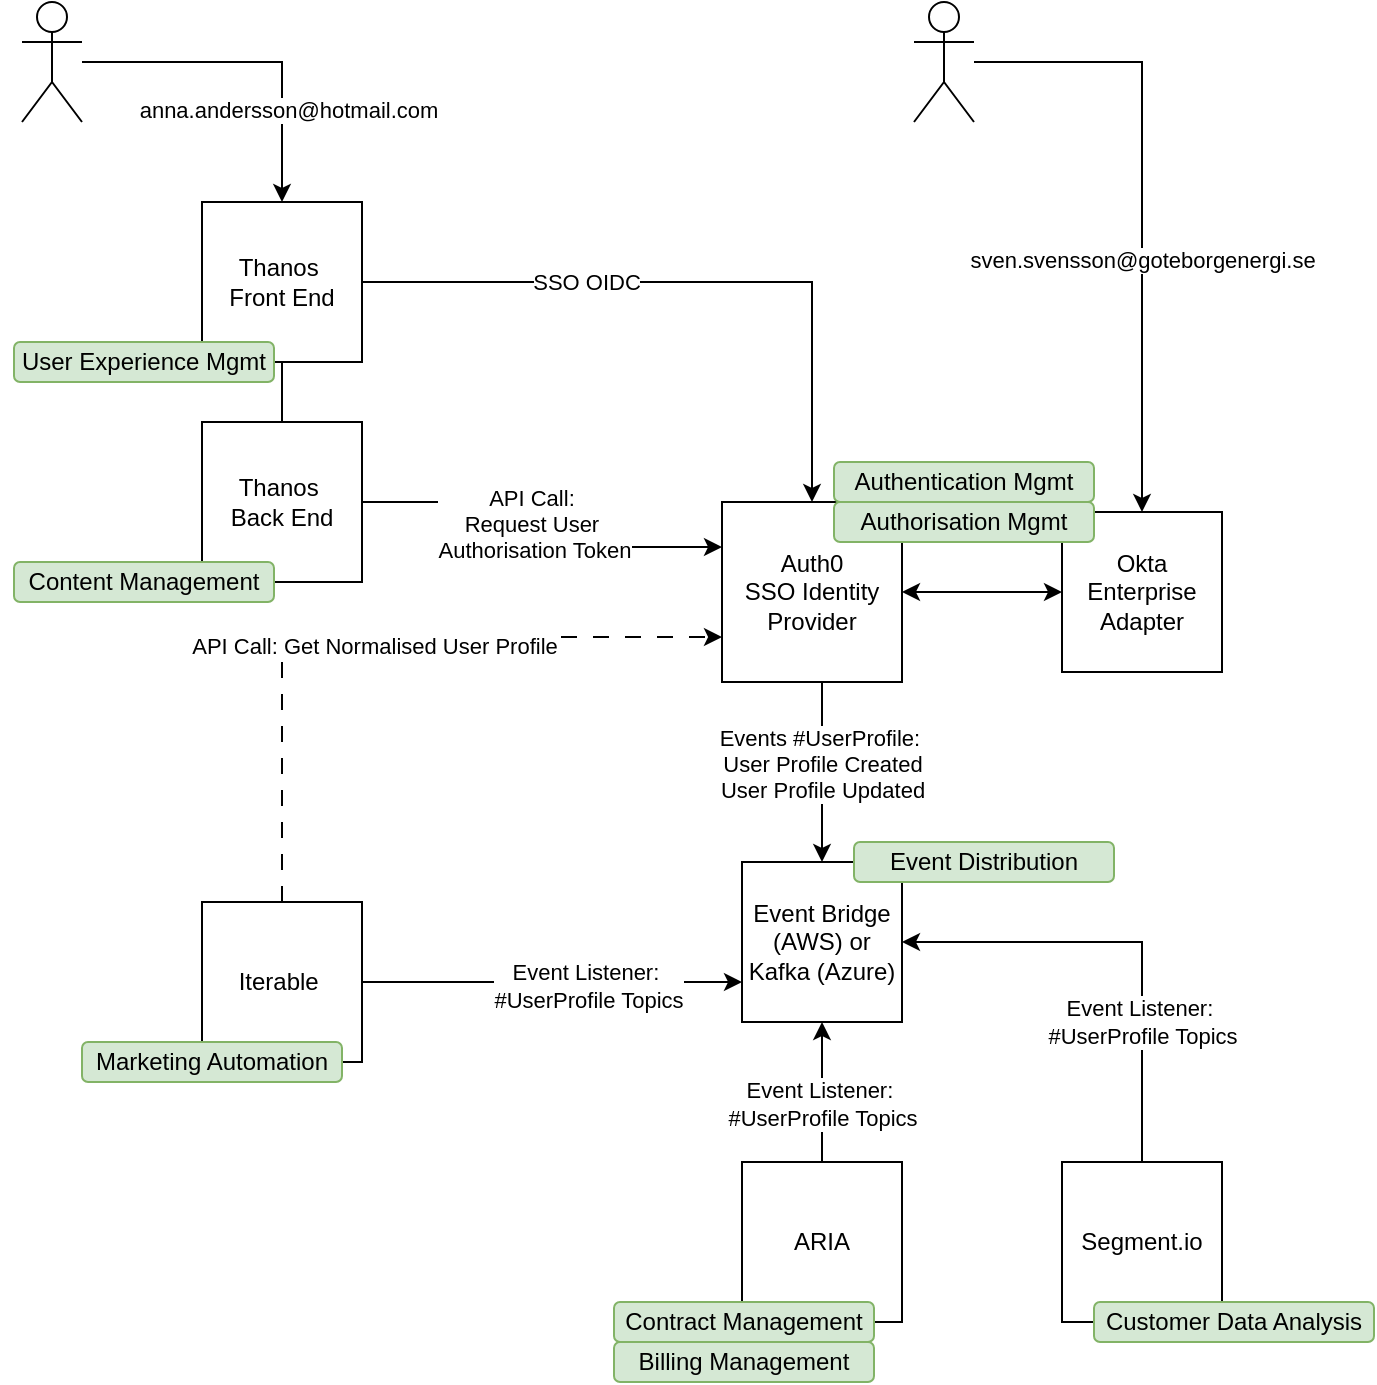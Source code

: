 <mxfile version="24.7.17" pages="2">
  <diagram name="Page-1" id="O89ovXxCNjjIfcfjvDJy">
    <mxGraphModel dx="1032" dy="750" grid="1" gridSize="10" guides="1" tooltips="1" connect="1" arrows="1" fold="1" page="1" pageScale="1" pageWidth="827" pageHeight="1169" math="0" shadow="0">
      <root>
        <mxCell id="0" />
        <mxCell id="1" parent="0" />
        <mxCell id="ih_PP5bFMo47PAL6C7FW-3" style="edgeStyle=orthogonalEdgeStyle;rounded=0;orthogonalLoop=1;jettySize=auto;html=1;exitX=1;exitY=0.5;exitDx=0;exitDy=0;entryX=0.5;entryY=0;entryDx=0;entryDy=0;strokeColor=#000000;" edge="1" parent="1" source="ih_PP5bFMo47PAL6C7FW-5" target="ih_PP5bFMo47PAL6C7FW-8">
          <mxGeometry relative="1" as="geometry" />
        </mxCell>
        <mxCell id="ih_PP5bFMo47PAL6C7FW-4" value="SSO OIDC" style="edgeLabel;html=1;align=center;verticalAlign=middle;resizable=0;points=[];" vertex="1" connectable="0" parent="ih_PP5bFMo47PAL6C7FW-3">
          <mxGeometry x="-0.333" relative="1" as="geometry">
            <mxPoint as="offset" />
          </mxGeometry>
        </mxCell>
        <mxCell id="ih_PP5bFMo47PAL6C7FW-5" value="Thanos&amp;nbsp;&lt;div&gt;Front End&lt;/div&gt;" style="whiteSpace=wrap;html=1;aspect=fixed;strokeColor=#000000;" vertex="1" parent="1">
          <mxGeometry x="204" y="190" width="80" height="80" as="geometry" />
        </mxCell>
        <mxCell id="ih_PP5bFMo47PAL6C7FW-6" style="edgeStyle=orthogonalEdgeStyle;rounded=0;orthogonalLoop=1;jettySize=auto;html=1;entryX=0.5;entryY=0;entryDx=0;entryDy=0;strokeColor=#000000;" edge="1" parent="1" source="ih_PP5bFMo47PAL6C7FW-8" target="ih_PP5bFMo47PAL6C7FW-19">
          <mxGeometry relative="1" as="geometry">
            <Array as="points">
              <mxPoint x="514" y="480" />
              <mxPoint x="514" y="480" />
            </Array>
          </mxGeometry>
        </mxCell>
        <mxCell id="ih_PP5bFMo47PAL6C7FW-7" value="Events #UserProfile:&amp;nbsp;&lt;div&gt;User Profile Created&lt;div&gt;User Profile Updated&lt;/div&gt;&lt;/div&gt;" style="edgeLabel;html=1;align=center;verticalAlign=middle;resizable=0;points=[];" vertex="1" connectable="0" parent="ih_PP5bFMo47PAL6C7FW-6">
          <mxGeometry x="-0.478" y="-2" relative="1" as="geometry">
            <mxPoint x="2" y="17" as="offset" />
          </mxGeometry>
        </mxCell>
        <mxCell id="ih_PP5bFMo47PAL6C7FW-8" value="Auth0&lt;div&gt;SSO Identity Provider&lt;/div&gt;" style="whiteSpace=wrap;html=1;aspect=fixed;strokeColor=#000000;" vertex="1" parent="1">
          <mxGeometry x="464" y="340" width="90" height="90" as="geometry" />
        </mxCell>
        <mxCell id="ih_PP5bFMo47PAL6C7FW-9" value="ARIA" style="whiteSpace=wrap;html=1;aspect=fixed;strokeColor=#000000;" vertex="1" parent="1">
          <mxGeometry x="474" y="670" width="80" height="80" as="geometry" />
        </mxCell>
        <mxCell id="ih_PP5bFMo47PAL6C7FW-10" style="edgeStyle=orthogonalEdgeStyle;rounded=0;orthogonalLoop=1;jettySize=auto;html=1;exitX=0.5;exitY=0;exitDx=0;exitDy=0;strokeColor=#000000;dashed=1;dashPattern=8 8;entryX=0;entryY=0.75;entryDx=0;entryDy=0;" edge="1" parent="1" source="ih_PP5bFMo47PAL6C7FW-14" target="ih_PP5bFMo47PAL6C7FW-8">
          <mxGeometry relative="1" as="geometry">
            <Array as="points">
              <mxPoint x="244" y="408" />
            </Array>
          </mxGeometry>
        </mxCell>
        <mxCell id="ih_PP5bFMo47PAL6C7FW-11" value="API Call: Get Normalised User Profile" style="edgeLabel;html=1;align=center;verticalAlign=middle;resizable=0;points=[];" vertex="1" connectable="0" parent="ih_PP5bFMo47PAL6C7FW-10">
          <mxGeometry x="0.011" y="-4" relative="1" as="geometry">
            <mxPoint as="offset" />
          </mxGeometry>
        </mxCell>
        <mxCell id="ih_PP5bFMo47PAL6C7FW-12" style="edgeStyle=orthogonalEdgeStyle;rounded=0;orthogonalLoop=1;jettySize=auto;html=1;exitX=1;exitY=0.5;exitDx=0;exitDy=0;entryX=0;entryY=0.75;entryDx=0;entryDy=0;strokeColor=#000000;" edge="1" parent="1" source="ih_PP5bFMo47PAL6C7FW-14" target="ih_PP5bFMo47PAL6C7FW-19">
          <mxGeometry relative="1" as="geometry" />
        </mxCell>
        <mxCell id="ih_PP5bFMo47PAL6C7FW-13" value="Event Listener:&amp;nbsp;&lt;div&gt;#UserProfile Topics&lt;/div&gt;" style="edgeLabel;html=1;align=center;verticalAlign=middle;resizable=0;points=[];" vertex="1" connectable="0" parent="ih_PP5bFMo47PAL6C7FW-12">
          <mxGeometry x="0.19" y="-2" relative="1" as="geometry">
            <mxPoint as="offset" />
          </mxGeometry>
        </mxCell>
        <mxCell id="ih_PP5bFMo47PAL6C7FW-14" value="&lt;div&gt;Iterable&amp;nbsp;&lt;/div&gt;" style="whiteSpace=wrap;html=1;aspect=fixed;strokeColor=#000000;" vertex="1" parent="1">
          <mxGeometry x="204" y="540" width="80" height="80" as="geometry" />
        </mxCell>
        <mxCell id="ih_PP5bFMo47PAL6C7FW-15" style="edgeStyle=orthogonalEdgeStyle;rounded=0;orthogonalLoop=1;jettySize=auto;html=1;entryX=0.5;entryY=0;entryDx=0;entryDy=0;strokeColor=#000000;" edge="1" parent="1" source="ih_PP5bFMo47PAL6C7FW-17" target="ih_PP5bFMo47PAL6C7FW-5">
          <mxGeometry relative="1" as="geometry" />
        </mxCell>
        <mxCell id="ih_PP5bFMo47PAL6C7FW-16" value="anna.andersson@hotmail.com" style="edgeLabel;html=1;align=center;verticalAlign=middle;resizable=0;points=[];" vertex="1" connectable="0" parent="ih_PP5bFMo47PAL6C7FW-15">
          <mxGeometry x="0.45" y="3" relative="1" as="geometry">
            <mxPoint as="offset" />
          </mxGeometry>
        </mxCell>
        <mxCell id="ih_PP5bFMo47PAL6C7FW-17" value="&lt;font color=&quot;#ffffff&quot;&gt;B2C User&lt;/font&gt;" style="shape=umlActor;verticalLabelPosition=bottom;verticalAlign=top;html=1;outlineConnect=0;strokeColor=#000000;" vertex="1" parent="1">
          <mxGeometry x="114" y="90" width="30" height="60" as="geometry" />
        </mxCell>
        <mxCell id="ih_PP5bFMo47PAL6C7FW-18" value="Segment.io" style="whiteSpace=wrap;html=1;aspect=fixed;strokeColor=#000000;" vertex="1" parent="1">
          <mxGeometry x="634" y="670" width="80" height="80" as="geometry" />
        </mxCell>
        <mxCell id="ih_PP5bFMo47PAL6C7FW-19" value="Event Bridge (AWS) or Kafka (Azure)" style="whiteSpace=wrap;html=1;aspect=fixed;strokeColor=#000000;" vertex="1" parent="1">
          <mxGeometry x="474" y="520" width="80" height="80" as="geometry" />
        </mxCell>
        <mxCell id="ih_PP5bFMo47PAL6C7FW-20" style="edgeStyle=orthogonalEdgeStyle;rounded=0;orthogonalLoop=1;jettySize=auto;html=1;exitX=0.5;exitY=0;exitDx=0;exitDy=0;entryX=1;entryY=0.5;entryDx=0;entryDy=0;strokeColor=#000000;" edge="1" parent="1" source="ih_PP5bFMo47PAL6C7FW-18" target="ih_PP5bFMo47PAL6C7FW-19">
          <mxGeometry relative="1" as="geometry">
            <mxPoint x="674" y="579.5" as="sourcePoint" />
            <mxPoint x="864" y="579.5" as="targetPoint" />
          </mxGeometry>
        </mxCell>
        <mxCell id="ih_PP5bFMo47PAL6C7FW-21" value="Event Listener:&amp;nbsp;&lt;div&gt;#UserProfile Topics&lt;/div&gt;" style="edgeLabel;html=1;align=center;verticalAlign=middle;resizable=0;points=[];" vertex="1" connectable="0" parent="ih_PP5bFMo47PAL6C7FW-20">
          <mxGeometry x="0.19" y="-2" relative="1" as="geometry">
            <mxPoint x="27" y="42" as="offset" />
          </mxGeometry>
        </mxCell>
        <mxCell id="ih_PP5bFMo47PAL6C7FW-22" style="edgeStyle=orthogonalEdgeStyle;rounded=0;orthogonalLoop=1;jettySize=auto;html=1;entryX=0.5;entryY=1;entryDx=0;entryDy=0;strokeColor=#000000;exitX=0.5;exitY=0;exitDx=0;exitDy=0;" edge="1" parent="1" source="ih_PP5bFMo47PAL6C7FW-9" target="ih_PP5bFMo47PAL6C7FW-19">
          <mxGeometry relative="1" as="geometry">
            <mxPoint x="474" y="640" as="sourcePoint" />
            <mxPoint x="564" y="570" as="targetPoint" />
          </mxGeometry>
        </mxCell>
        <mxCell id="ih_PP5bFMo47PAL6C7FW-23" value="Event Listener:&amp;nbsp;&lt;div&gt;#UserProfile Topics&lt;/div&gt;" style="edgeLabel;html=1;align=center;verticalAlign=middle;resizable=0;points=[];" vertex="1" connectable="0" parent="ih_PP5bFMo47PAL6C7FW-22">
          <mxGeometry x="0.19" y="-2" relative="1" as="geometry">
            <mxPoint x="-2" y="12" as="offset" />
          </mxGeometry>
        </mxCell>
        <mxCell id="ih_PP5bFMo47PAL6C7FW-25" value="sven.svensson@goteborgenergi.se" style="edgeStyle=orthogonalEdgeStyle;rounded=0;orthogonalLoop=1;jettySize=auto;html=1;entryX=0.5;entryY=0;entryDx=0;entryDy=0;strokeColor=#000000;" edge="1" parent="1" source="ih_PP5bFMo47PAL6C7FW-26" target="ih_PP5bFMo47PAL6C7FW-28">
          <mxGeometry x="0.182" relative="1" as="geometry">
            <mxPoint as="offset" />
          </mxGeometry>
        </mxCell>
        <mxCell id="ih_PP5bFMo47PAL6C7FW-26" value="&lt;font color=&quot;#ffffff&quot;&gt;B2B User&lt;/font&gt;" style="shape=umlActor;verticalLabelPosition=bottom;verticalAlign=top;html=1;outlineConnect=0;strokeColor=#000000;" vertex="1" parent="1">
          <mxGeometry x="560" y="90" width="30" height="60" as="geometry" />
        </mxCell>
        <mxCell id="ih_PP5bFMo47PAL6C7FW-27" style="edgeStyle=orthogonalEdgeStyle;rounded=0;orthogonalLoop=1;jettySize=auto;html=1;exitX=0;exitY=0.5;exitDx=0;exitDy=0;entryX=1;entryY=0.5;entryDx=0;entryDy=0;strokeColor=#000000;startArrow=classic;startFill=1;" edge="1" parent="1" source="ih_PP5bFMo47PAL6C7FW-28" target="ih_PP5bFMo47PAL6C7FW-8">
          <mxGeometry relative="1" as="geometry" />
        </mxCell>
        <mxCell id="ih_PP5bFMo47PAL6C7FW-28" value="Okta Enterprise Adapter" style="whiteSpace=wrap;html=1;aspect=fixed;strokeColor=#000000;" vertex="1" parent="1">
          <mxGeometry x="634" y="345" width="80" height="80" as="geometry" />
        </mxCell>
        <mxCell id="5BYfg4yBieu142UboZly-2" value="Marketing Automation" style="rounded=1;whiteSpace=wrap;html=1;fillColor=#d5e8d4;strokeColor=#82b366;" vertex="1" parent="1">
          <mxGeometry x="144" y="610" width="130" height="20" as="geometry" />
        </mxCell>
        <mxCell id="5BYfg4yBieu142UboZly-3" value="Contract Management" style="rounded=1;whiteSpace=wrap;html=1;fillColor=#d5e8d4;strokeColor=#82b366;" vertex="1" parent="1">
          <mxGeometry x="410" y="740" width="130" height="20" as="geometry" />
        </mxCell>
        <mxCell id="5BYfg4yBieu142UboZly-4" value="Billing Management" style="rounded=1;whiteSpace=wrap;html=1;fillColor=#d5e8d4;strokeColor=#82b366;" vertex="1" parent="1">
          <mxGeometry x="410" y="760" width="130" height="20" as="geometry" />
        </mxCell>
        <mxCell id="5BYfg4yBieu142UboZly-5" value="Customer Data Analysis" style="rounded=1;whiteSpace=wrap;html=1;fillColor=#d5e8d4;strokeColor=#82b366;" vertex="1" parent="1">
          <mxGeometry x="650" y="740" width="140" height="20" as="geometry" />
        </mxCell>
        <mxCell id="5BYfg4yBieu142UboZly-6" value="Authentication Mgmt" style="rounded=1;whiteSpace=wrap;html=1;fillColor=#d5e8d4;strokeColor=#82b366;" vertex="1" parent="1">
          <mxGeometry x="520" y="320" width="130" height="20" as="geometry" />
        </mxCell>
        <mxCell id="5BYfg4yBieu142UboZly-7" value="Authorisation Mgmt" style="rounded=1;whiteSpace=wrap;html=1;fillColor=#d5e8d4;strokeColor=#82b366;" vertex="1" parent="1">
          <mxGeometry x="520" y="340" width="130" height="20" as="geometry" />
        </mxCell>
        <mxCell id="5BYfg4yBieu142UboZly-8" value="Event Distribution" style="rounded=1;whiteSpace=wrap;html=1;fillColor=#d5e8d4;strokeColor=#82b366;" vertex="1" parent="1">
          <mxGeometry x="530" y="510" width="130" height="20" as="geometry" />
        </mxCell>
        <mxCell id="5BYfg4yBieu142UboZly-10" value="User Experience Mgmt" style="rounded=1;whiteSpace=wrap;html=1;fillColor=#d5e8d4;strokeColor=#82b366;" vertex="1" parent="1">
          <mxGeometry x="110" y="260" width="130" height="20" as="geometry" />
        </mxCell>
        <mxCell id="5BYfg4yBieu142UboZly-14" style="edgeStyle=orthogonalEdgeStyle;rounded=0;orthogonalLoop=1;jettySize=auto;html=1;entryX=0;entryY=0.25;entryDx=0;entryDy=0;" edge="1" parent="1" source="5BYfg4yBieu142UboZly-11" target="ih_PP5bFMo47PAL6C7FW-8">
          <mxGeometry relative="1" as="geometry" />
        </mxCell>
        <mxCell id="5BYfg4yBieu142UboZly-15" value="API Call:&amp;nbsp;&lt;div&gt;Request User&amp;nbsp;&lt;/div&gt;&lt;div&gt;Authorisation Token&lt;/div&gt;" style="edgeLabel;html=1;align=center;verticalAlign=middle;resizable=0;points=[];" vertex="1" connectable="0" parent="5BYfg4yBieu142UboZly-14">
          <mxGeometry x="0.21" y="1" relative="1" as="geometry">
            <mxPoint x="-14" y="-11" as="offset" />
          </mxGeometry>
        </mxCell>
        <mxCell id="5BYfg4yBieu142UboZly-11" value="Thanos&amp;nbsp;&lt;div&gt;Back End&lt;/div&gt;" style="whiteSpace=wrap;html=1;aspect=fixed;strokeColor=#000000;" vertex="1" parent="1">
          <mxGeometry x="204" y="300" width="80" height="80" as="geometry" />
        </mxCell>
        <mxCell id="5BYfg4yBieu142UboZly-9" value="Content Management" style="rounded=1;whiteSpace=wrap;html=1;fillColor=#d5e8d4;strokeColor=#82b366;" vertex="1" parent="1">
          <mxGeometry x="110" y="370" width="130" height="20" as="geometry" />
        </mxCell>
        <mxCell id="5BYfg4yBieu142UboZly-13" value="" style="endArrow=none;html=1;rounded=0;entryX=0.5;entryY=1;entryDx=0;entryDy=0;exitX=0.5;exitY=0;exitDx=0;exitDy=0;" edge="1" parent="1" source="5BYfg4yBieu142UboZly-11" target="ih_PP5bFMo47PAL6C7FW-5">
          <mxGeometry width="50" height="50" relative="1" as="geometry">
            <mxPoint x="380" y="420" as="sourcePoint" />
            <mxPoint x="430" y="370" as="targetPoint" />
          </mxGeometry>
        </mxCell>
      </root>
    </mxGraphModel>
  </diagram>
  <diagram id="37kpU5dkZuhH4-UJ9ACv" name="Page-2">
    <mxGraphModel grid="1" page="1" gridSize="10" guides="1" tooltips="1" connect="1" arrows="1" fold="1" pageScale="1" pageWidth="827" pageHeight="1169" math="0" shadow="0">
      <root>
        <mxCell id="0" />
        <mxCell id="1" parent="0" />
      </root>
    </mxGraphModel>
  </diagram>
</mxfile>
